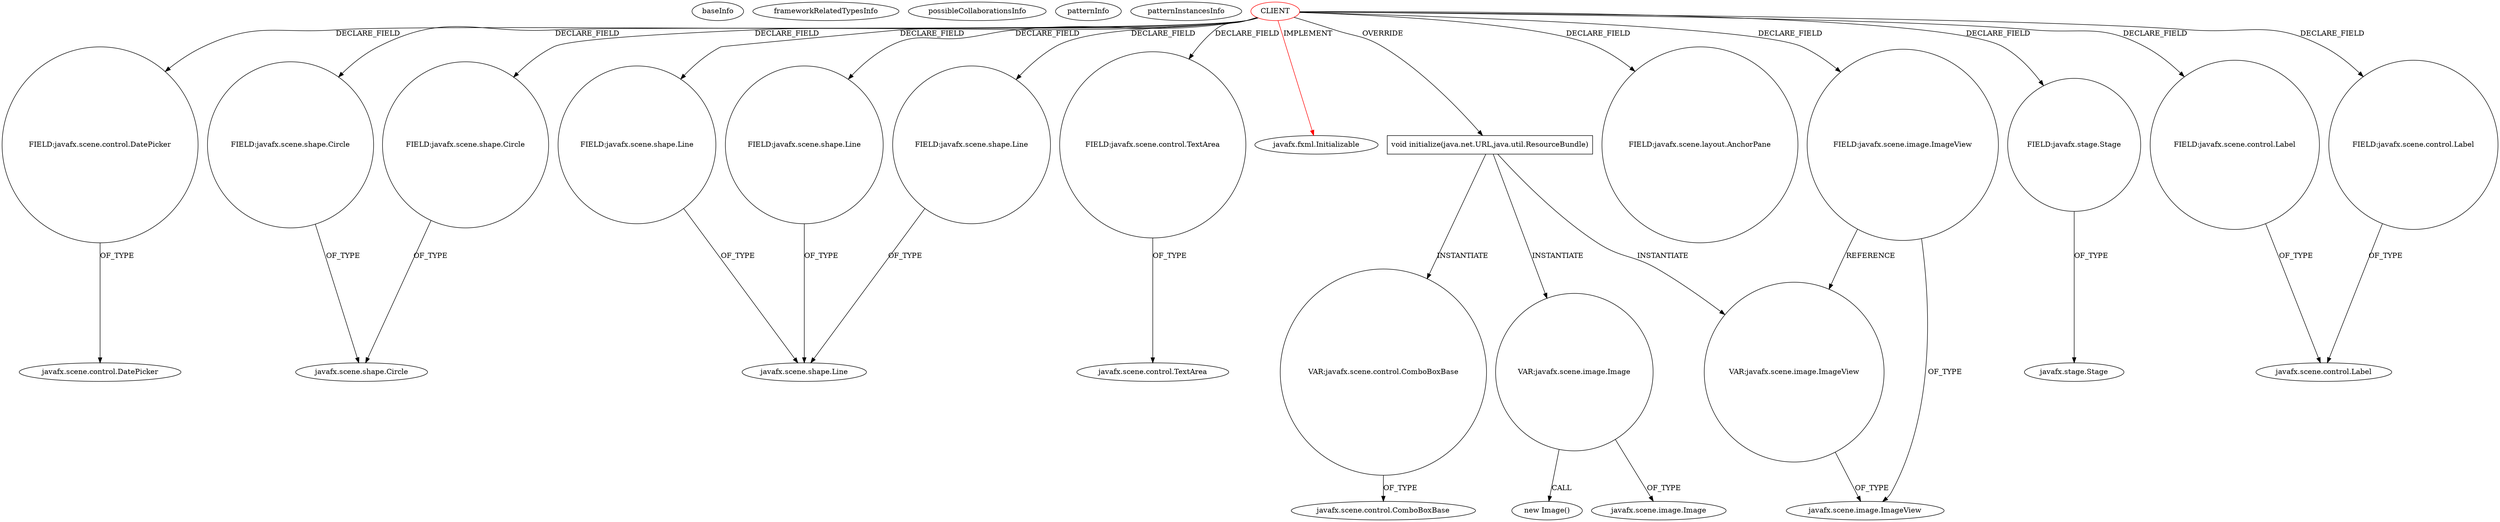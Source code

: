 digraph {
baseInfo[graphId=2437,category="pattern",isAnonymous=false,possibleRelation=false]
frameworkRelatedTypesInfo[0="javafx.fxml.Initializable"]
possibleCollaborationsInfo[]
patternInfo[frequency=3.0,patternRootClient=0]
patternInstancesInfo[0="josesoler7-agendavital~/josesoler7-agendavital/agendavital-master/src/agendavital/vista/FXMLRegistroPreguntaUnoController.java~FXMLRegistroPreguntaUnoController~3390",1="josesoler7-agendavital~/josesoler7-agendavital/agendavital-master/src/agendavital/vista/FXMLRegistroPreguntaTresController.java~FXMLRegistroPreguntaTresController~3376",2="josesoler7-agendavital~/josesoler7-agendavital/agendavital-master/src/agendavital/vista/FXMLRegistroPreguntaDosController.java~FXMLRegistroPreguntaDosController~3379"]
18[label="FIELD:javafx.scene.control.DatePicker",vertexType="FIELD_DECLARATION",isFrameworkType=false,shape=circle]
0[label="CLIENT",vertexType="ROOT_CLIENT_CLASS_DECLARATION",isFrameworkType=false,color=red]
6[label="FIELD:javafx.scene.shape.Circle",vertexType="FIELD_DECLARATION",isFrameworkType=false,shape=circle]
8[label="FIELD:javafx.scene.shape.Circle",vertexType="FIELD_DECLARATION",isFrameworkType=false,shape=circle]
26[label="FIELD:javafx.scene.shape.Line",vertexType="FIELD_DECLARATION",isFrameworkType=false,shape=circle]
24[label="FIELD:javafx.scene.shape.Line",vertexType="FIELD_DECLARATION",isFrameworkType=false,shape=circle]
22[label="FIELD:javafx.scene.shape.Line",vertexType="FIELD_DECLARATION",isFrameworkType=false,shape=circle]
30[label="FIELD:javafx.scene.control.TextArea",vertexType="FIELD_DECLARATION",isFrameworkType=false,shape=circle]
1[label="javafx.fxml.Initializable",vertexType="FRAMEWORK_INTERFACE_TYPE",isFrameworkType=false]
19[label="javafx.scene.control.DatePicker",vertexType="FRAMEWORK_CLASS_TYPE",isFrameworkType=false]
7[label="javafx.scene.shape.Circle",vertexType="FRAMEWORK_CLASS_TYPE",isFrameworkType=false]
31[label="javafx.scene.control.TextArea",vertexType="FRAMEWORK_CLASS_TYPE",isFrameworkType=false]
23[label="javafx.scene.shape.Line",vertexType="FRAMEWORK_CLASS_TYPE",isFrameworkType=false]
34[label="void initialize(java.net.URL,java.util.ResourceBundle)",vertexType="OVERRIDING_METHOD_DECLARATION",isFrameworkType=false,shape=box]
2[label="FIELD:javafx.scene.layout.AnchorPane",vertexType="FIELD_DECLARATION",isFrameworkType=false,shape=circle]
20[label="FIELD:javafx.scene.image.ImageView",vertexType="FIELD_DECLARATION",isFrameworkType=false,shape=circle]
21[label="javafx.scene.image.ImageView",vertexType="FRAMEWORK_CLASS_TYPE",isFrameworkType=false]
32[label="FIELD:javafx.stage.Stage",vertexType="FIELD_DECLARATION",isFrameworkType=false,shape=circle]
33[label="javafx.stage.Stage",vertexType="FRAMEWORK_CLASS_TYPE",isFrameworkType=false]
35[label="VAR:javafx.scene.control.ComboBoxBase",vertexType="VARIABLE_EXPRESION",isFrameworkType=false,shape=circle]
37[label="javafx.scene.control.ComboBoxBase",vertexType="FRAMEWORK_CLASS_TYPE",isFrameworkType=false]
39[label="VAR:javafx.scene.image.Image",vertexType="VARIABLE_EXPRESION",isFrameworkType=false,shape=circle]
38[label="new Image()",vertexType="CONSTRUCTOR_CALL",isFrameworkType=false]
40[label="javafx.scene.image.Image",vertexType="FRAMEWORK_CLASS_TYPE",isFrameworkType=false]
41[label="VAR:javafx.scene.image.ImageView",vertexType="VARIABLE_EXPRESION",isFrameworkType=false,shape=circle]
16[label="FIELD:javafx.scene.control.Label",vertexType="FIELD_DECLARATION",isFrameworkType=false,shape=circle]
5[label="javafx.scene.control.Label",vertexType="FRAMEWORK_CLASS_TYPE",isFrameworkType=false]
4[label="FIELD:javafx.scene.control.Label",vertexType="FIELD_DECLARATION",isFrameworkType=false,shape=circle]
18->19[label="OF_TYPE"]
0->2[label="DECLARE_FIELD"]
22->23[label="OF_TYPE"]
0->22[label="DECLARE_FIELD"]
0->24[label="DECLARE_FIELD"]
0->26[label="DECLARE_FIELD"]
6->7[label="OF_TYPE"]
0->30[label="DECLARE_FIELD"]
4->5[label="OF_TYPE"]
0->32[label="DECLARE_FIELD"]
30->31[label="OF_TYPE"]
0->6[label="DECLARE_FIELD"]
20->41[label="REFERENCE"]
0->34[label="OVERRIDE"]
0->18[label="DECLARE_FIELD"]
26->23[label="OF_TYPE"]
0->4[label="DECLARE_FIELD"]
8->7[label="OF_TYPE"]
24->23[label="OF_TYPE"]
39->40[label="OF_TYPE"]
34->35[label="INSTANTIATE"]
41->21[label="OF_TYPE"]
16->5[label="OF_TYPE"]
0->20[label="DECLARE_FIELD"]
20->21[label="OF_TYPE"]
35->37[label="OF_TYPE"]
32->33[label="OF_TYPE"]
0->1[label="IMPLEMENT",color=red]
0->8[label="DECLARE_FIELD"]
34->39[label="INSTANTIATE"]
39->38[label="CALL"]
34->41[label="INSTANTIATE"]
0->16[label="DECLARE_FIELD"]
}
